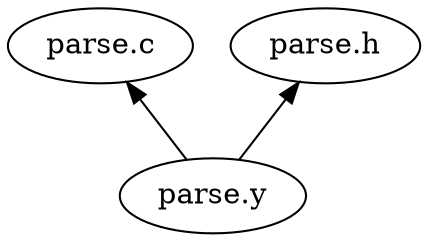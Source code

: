 digraph G {
	parse_c [label="parse.c"];
	parse_h [label="parse.h"];
	parse_y [label="parse.y"];
	parse_c -> {parse_y} [dir="back"];
	parse_h -> {parse_y} [dir="back"];
}
